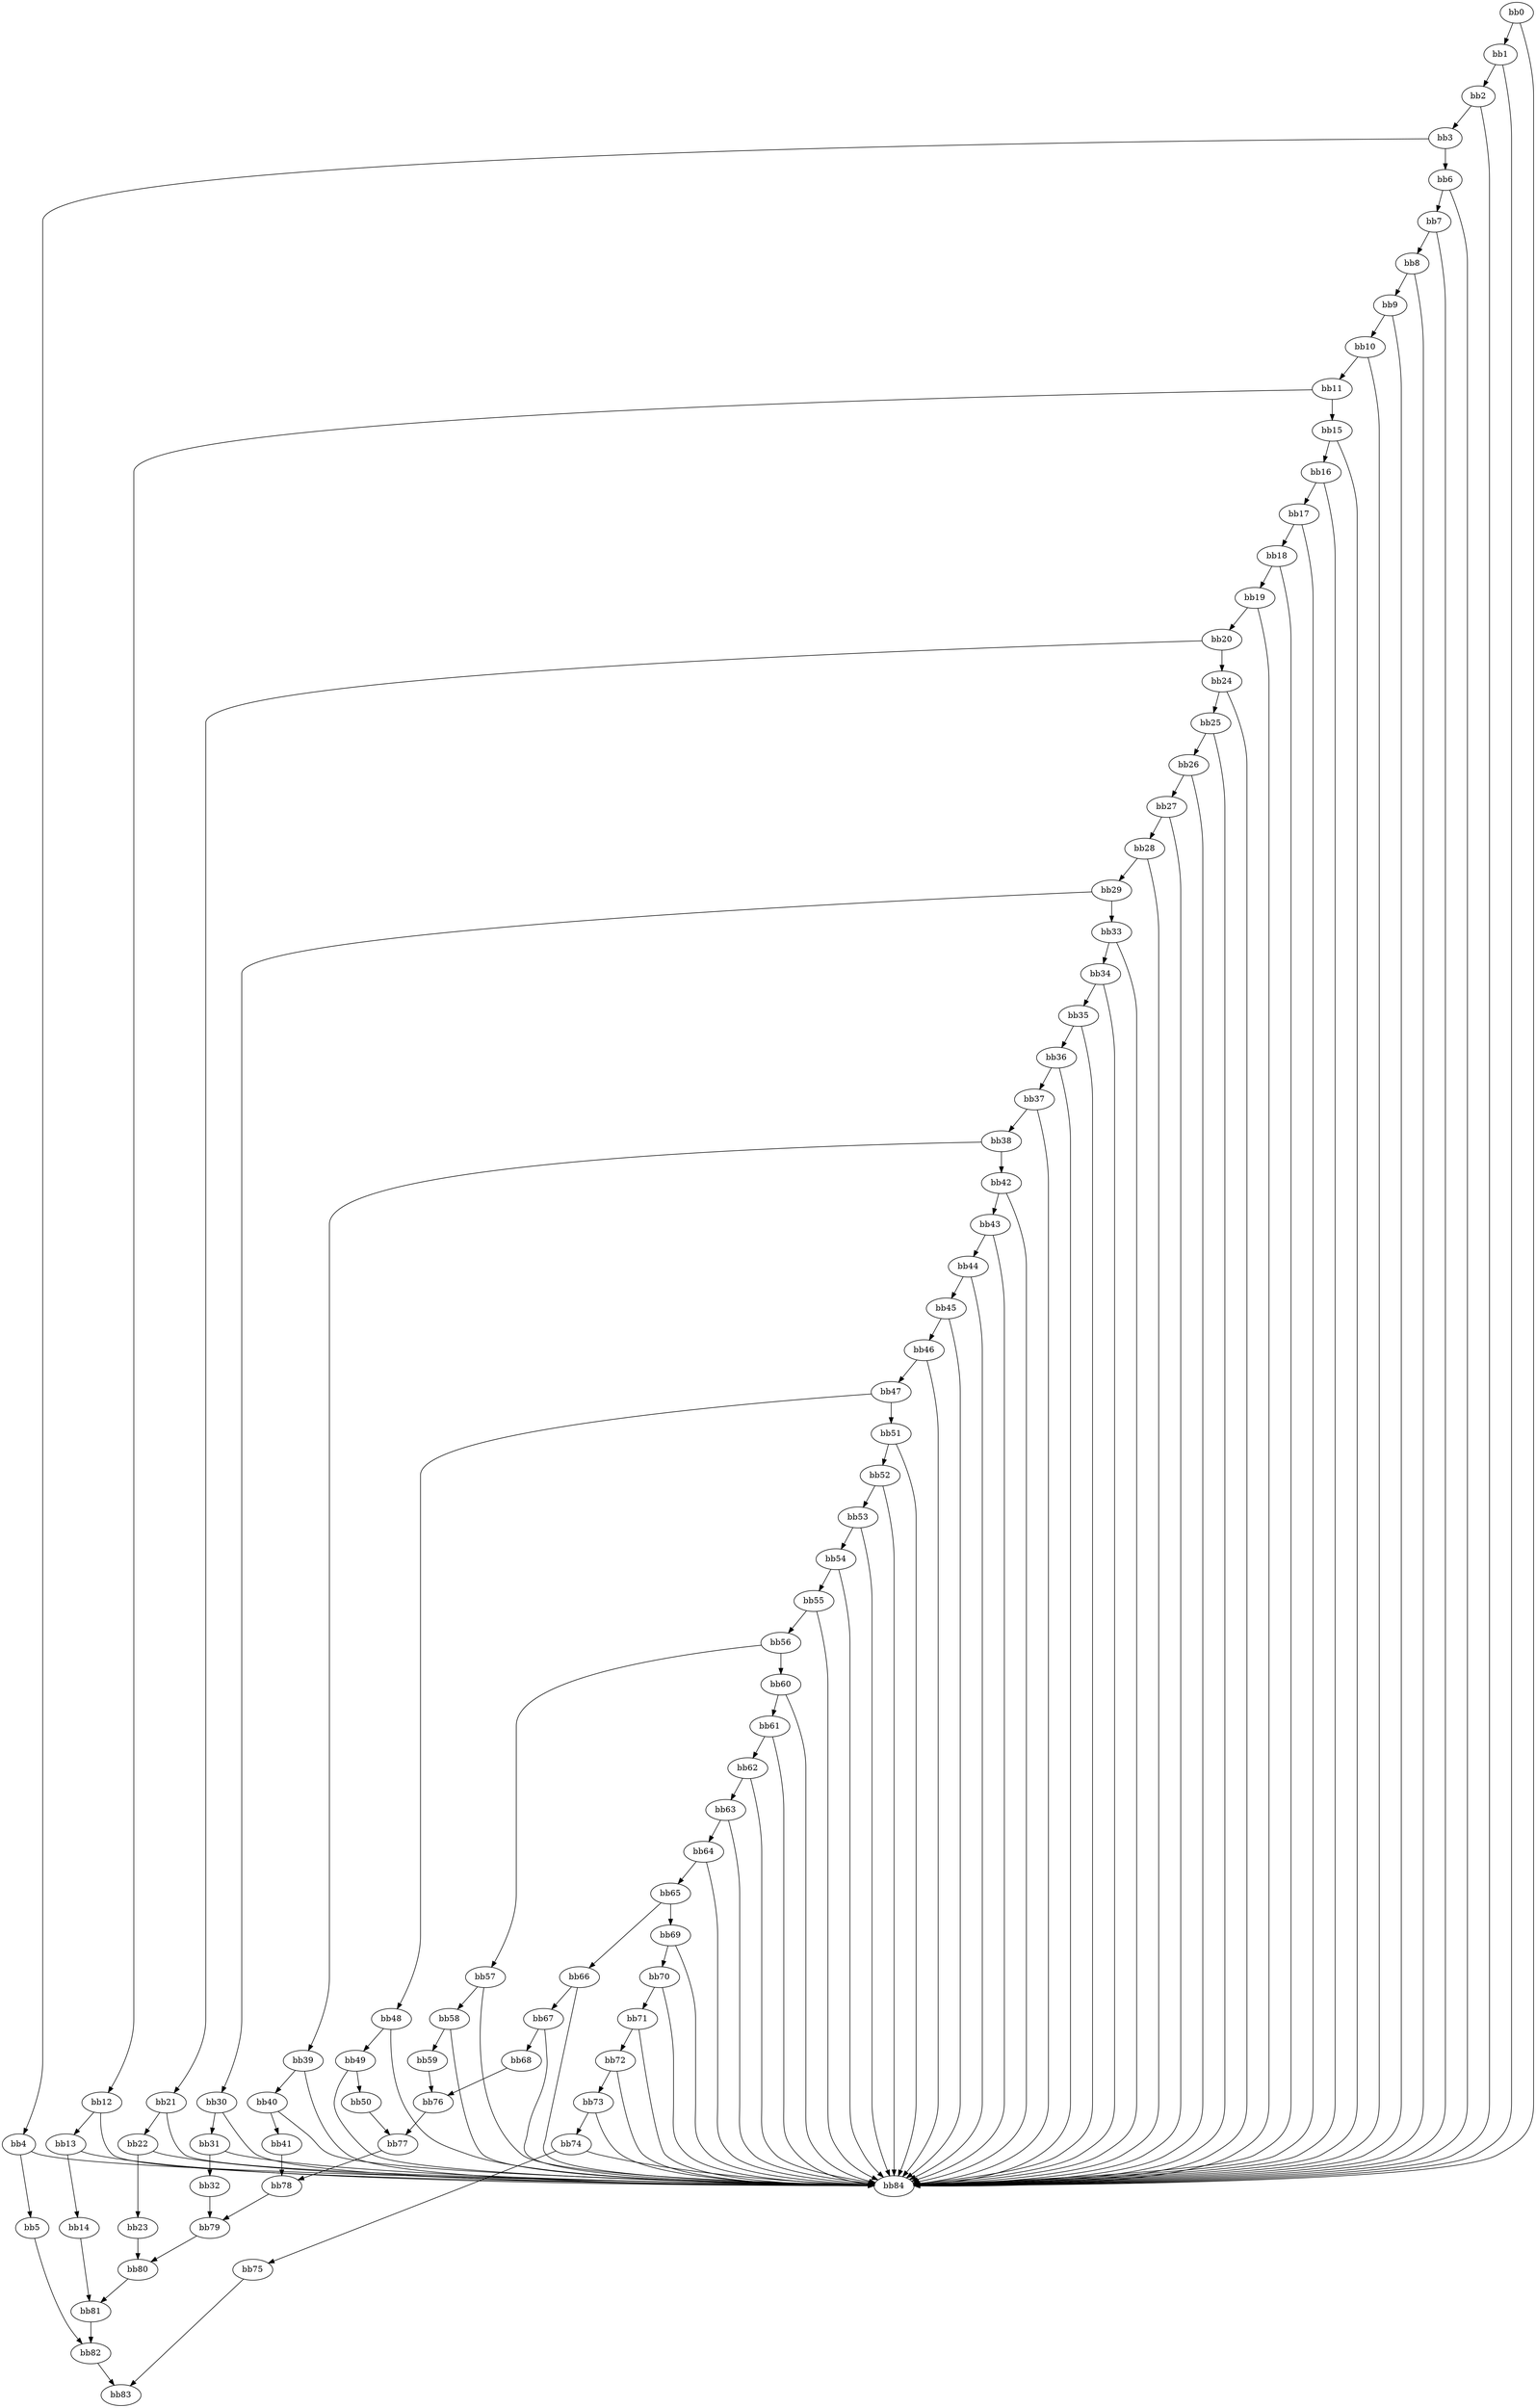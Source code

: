 digraph {
    0 [ label = "bb0\l" ]
    1 [ label = "bb1\l" ]
    2 [ label = "bb2\l" ]
    3 [ label = "bb3\l" ]
    4 [ label = "bb4\l" ]
    5 [ label = "bb5\l" ]
    6 [ label = "bb6\l" ]
    7 [ label = "bb7\l" ]
    8 [ label = "bb8\l" ]
    9 [ label = "bb9\l" ]
    10 [ label = "bb10\l" ]
    11 [ label = "bb11\l" ]
    12 [ label = "bb12\l" ]
    13 [ label = "bb13\l" ]
    14 [ label = "bb14\l" ]
    15 [ label = "bb15\l" ]
    16 [ label = "bb16\l" ]
    17 [ label = "bb17\l" ]
    18 [ label = "bb18\l" ]
    19 [ label = "bb19\l" ]
    20 [ label = "bb20\l" ]
    21 [ label = "bb21\l" ]
    22 [ label = "bb22\l" ]
    23 [ label = "bb23\l" ]
    24 [ label = "bb24\l" ]
    25 [ label = "bb25\l" ]
    26 [ label = "bb26\l" ]
    27 [ label = "bb27\l" ]
    28 [ label = "bb28\l" ]
    29 [ label = "bb29\l" ]
    30 [ label = "bb30\l" ]
    31 [ label = "bb31\l" ]
    32 [ label = "bb32\l" ]
    33 [ label = "bb33\l" ]
    34 [ label = "bb34\l" ]
    35 [ label = "bb35\l" ]
    36 [ label = "bb36\l" ]
    37 [ label = "bb37\l" ]
    38 [ label = "bb38\l" ]
    39 [ label = "bb39\l" ]
    40 [ label = "bb40\l" ]
    41 [ label = "bb41\l" ]
    42 [ label = "bb42\l" ]
    43 [ label = "bb43\l" ]
    44 [ label = "bb44\l" ]
    45 [ label = "bb45\l" ]
    46 [ label = "bb46\l" ]
    47 [ label = "bb47\l" ]
    48 [ label = "bb48\l" ]
    49 [ label = "bb49\l" ]
    50 [ label = "bb50\l" ]
    51 [ label = "bb51\l" ]
    52 [ label = "bb52\l" ]
    53 [ label = "bb53\l" ]
    54 [ label = "bb54\l" ]
    55 [ label = "bb55\l" ]
    56 [ label = "bb56\l" ]
    57 [ label = "bb57\l" ]
    58 [ label = "bb58\l" ]
    59 [ label = "bb59\l" ]
    60 [ label = "bb60\l" ]
    61 [ label = "bb61\l" ]
    62 [ label = "bb62\l" ]
    63 [ label = "bb63\l" ]
    64 [ label = "bb64\l" ]
    65 [ label = "bb65\l" ]
    66 [ label = "bb66\l" ]
    67 [ label = "bb67\l" ]
    68 [ label = "bb68\l" ]
    69 [ label = "bb69\l" ]
    70 [ label = "bb70\l" ]
    71 [ label = "bb71\l" ]
    72 [ label = "bb72\l" ]
    73 [ label = "bb73\l" ]
    74 [ label = "bb74\l" ]
    75 [ label = "bb75\l" ]
    76 [ label = "bb76\l" ]
    77 [ label = "bb77\l" ]
    78 [ label = "bb78\l" ]
    79 [ label = "bb79\l" ]
    80 [ label = "bb80\l" ]
    81 [ label = "bb81\l" ]
    82 [ label = "bb82\l" ]
    83 [ label = "bb83\l" ]
    84 [ label = "bb84\l" ]
    0 -> 1 [ ]
    0 -> 84 [ ]
    1 -> 2 [ ]
    1 -> 84 [ ]
    2 -> 3 [ ]
    2 -> 84 [ ]
    3 -> 4 [ ]
    3 -> 6 [ ]
    4 -> 5 [ ]
    4 -> 84 [ ]
    5 -> 82 [ ]
    6 -> 7 [ ]
    6 -> 84 [ ]
    7 -> 8 [ ]
    7 -> 84 [ ]
    8 -> 9 [ ]
    8 -> 84 [ ]
    9 -> 10 [ ]
    9 -> 84 [ ]
    10 -> 11 [ ]
    10 -> 84 [ ]
    11 -> 12 [ ]
    11 -> 15 [ ]
    12 -> 13 [ ]
    12 -> 84 [ ]
    13 -> 14 [ ]
    13 -> 84 [ ]
    14 -> 81 [ ]
    15 -> 16 [ ]
    15 -> 84 [ ]
    16 -> 17 [ ]
    16 -> 84 [ ]
    17 -> 18 [ ]
    17 -> 84 [ ]
    18 -> 19 [ ]
    18 -> 84 [ ]
    19 -> 20 [ ]
    19 -> 84 [ ]
    20 -> 21 [ ]
    20 -> 24 [ ]
    21 -> 22 [ ]
    21 -> 84 [ ]
    22 -> 23 [ ]
    22 -> 84 [ ]
    23 -> 80 [ ]
    24 -> 25 [ ]
    24 -> 84 [ ]
    25 -> 26 [ ]
    25 -> 84 [ ]
    26 -> 27 [ ]
    26 -> 84 [ ]
    27 -> 28 [ ]
    27 -> 84 [ ]
    28 -> 29 [ ]
    28 -> 84 [ ]
    29 -> 30 [ ]
    29 -> 33 [ ]
    30 -> 31 [ ]
    30 -> 84 [ ]
    31 -> 32 [ ]
    31 -> 84 [ ]
    32 -> 79 [ ]
    33 -> 34 [ ]
    33 -> 84 [ ]
    34 -> 35 [ ]
    34 -> 84 [ ]
    35 -> 36 [ ]
    35 -> 84 [ ]
    36 -> 37 [ ]
    36 -> 84 [ ]
    37 -> 38 [ ]
    37 -> 84 [ ]
    38 -> 39 [ ]
    38 -> 42 [ ]
    39 -> 40 [ ]
    39 -> 84 [ ]
    40 -> 41 [ ]
    40 -> 84 [ ]
    41 -> 78 [ ]
    42 -> 43 [ ]
    42 -> 84 [ ]
    43 -> 44 [ ]
    43 -> 84 [ ]
    44 -> 45 [ ]
    44 -> 84 [ ]
    45 -> 46 [ ]
    45 -> 84 [ ]
    46 -> 47 [ ]
    46 -> 84 [ ]
    47 -> 48 [ ]
    47 -> 51 [ ]
    48 -> 49 [ ]
    48 -> 84 [ ]
    49 -> 50 [ ]
    49 -> 84 [ ]
    50 -> 77 [ ]
    51 -> 52 [ ]
    51 -> 84 [ ]
    52 -> 53 [ ]
    52 -> 84 [ ]
    53 -> 54 [ ]
    53 -> 84 [ ]
    54 -> 55 [ ]
    54 -> 84 [ ]
    55 -> 56 [ ]
    55 -> 84 [ ]
    56 -> 57 [ ]
    56 -> 60 [ ]
    57 -> 58 [ ]
    57 -> 84 [ ]
    58 -> 59 [ ]
    58 -> 84 [ ]
    59 -> 76 [ ]
    60 -> 61 [ ]
    60 -> 84 [ ]
    61 -> 62 [ ]
    61 -> 84 [ ]
    62 -> 63 [ ]
    62 -> 84 [ ]
    63 -> 64 [ ]
    63 -> 84 [ ]
    64 -> 65 [ ]
    64 -> 84 [ ]
    65 -> 66 [ ]
    65 -> 69 [ ]
    66 -> 67 [ ]
    66 -> 84 [ ]
    67 -> 68 [ ]
    67 -> 84 [ ]
    68 -> 76 [ ]
    69 -> 70 [ ]
    69 -> 84 [ ]
    70 -> 71 [ ]
    70 -> 84 [ ]
    71 -> 72 [ ]
    71 -> 84 [ ]
    72 -> 73 [ ]
    72 -> 84 [ ]
    73 -> 74 [ ]
    73 -> 84 [ ]
    74 -> 75 [ ]
    74 -> 84 [ ]
    75 -> 83 [ ]
    76 -> 77 [ ]
    77 -> 78 [ ]
    78 -> 79 [ ]
    79 -> 80 [ ]
    80 -> 81 [ ]
    81 -> 82 [ ]
    82 -> 83 [ ]
}

